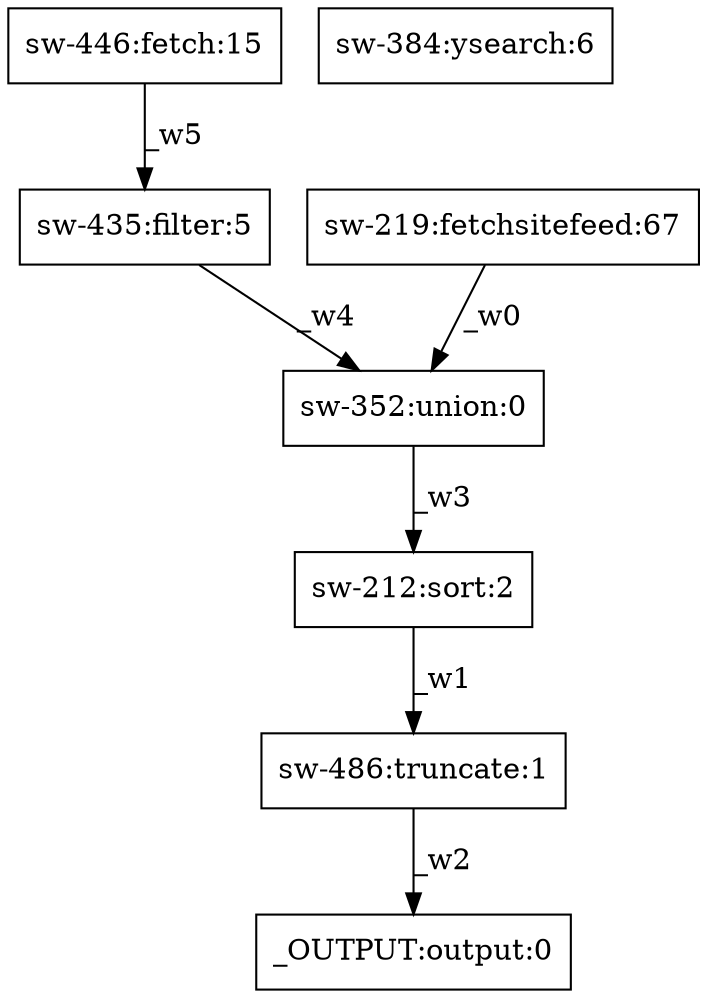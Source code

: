 digraph test1 { node [shape=box] "sw-352" [label="sw-352:union:0"];"sw-212" [label="sw-212:sort:2"];"_OUTPUT" [label="_OUTPUT:output:0"];"sw-435" [label="sw-435:filter:5"];"sw-446" [label="sw-446:fetch:15"];"sw-219" [label="sw-219:fetchsitefeed:67"];"sw-384" [label="sw-384:ysearch:6"];"sw-486" [label="sw-486:truncate:1"];"sw-219" -> "sw-352" [label="_w0"];"sw-212" -> "sw-486" [label="_w1"];"sw-486" -> "_OUTPUT" [label="_w2"];"sw-352" -> "sw-212" [label="_w3"];"sw-435" -> "sw-352" [label="_w4"];"sw-446" -> "sw-435" [label="_w5"];}